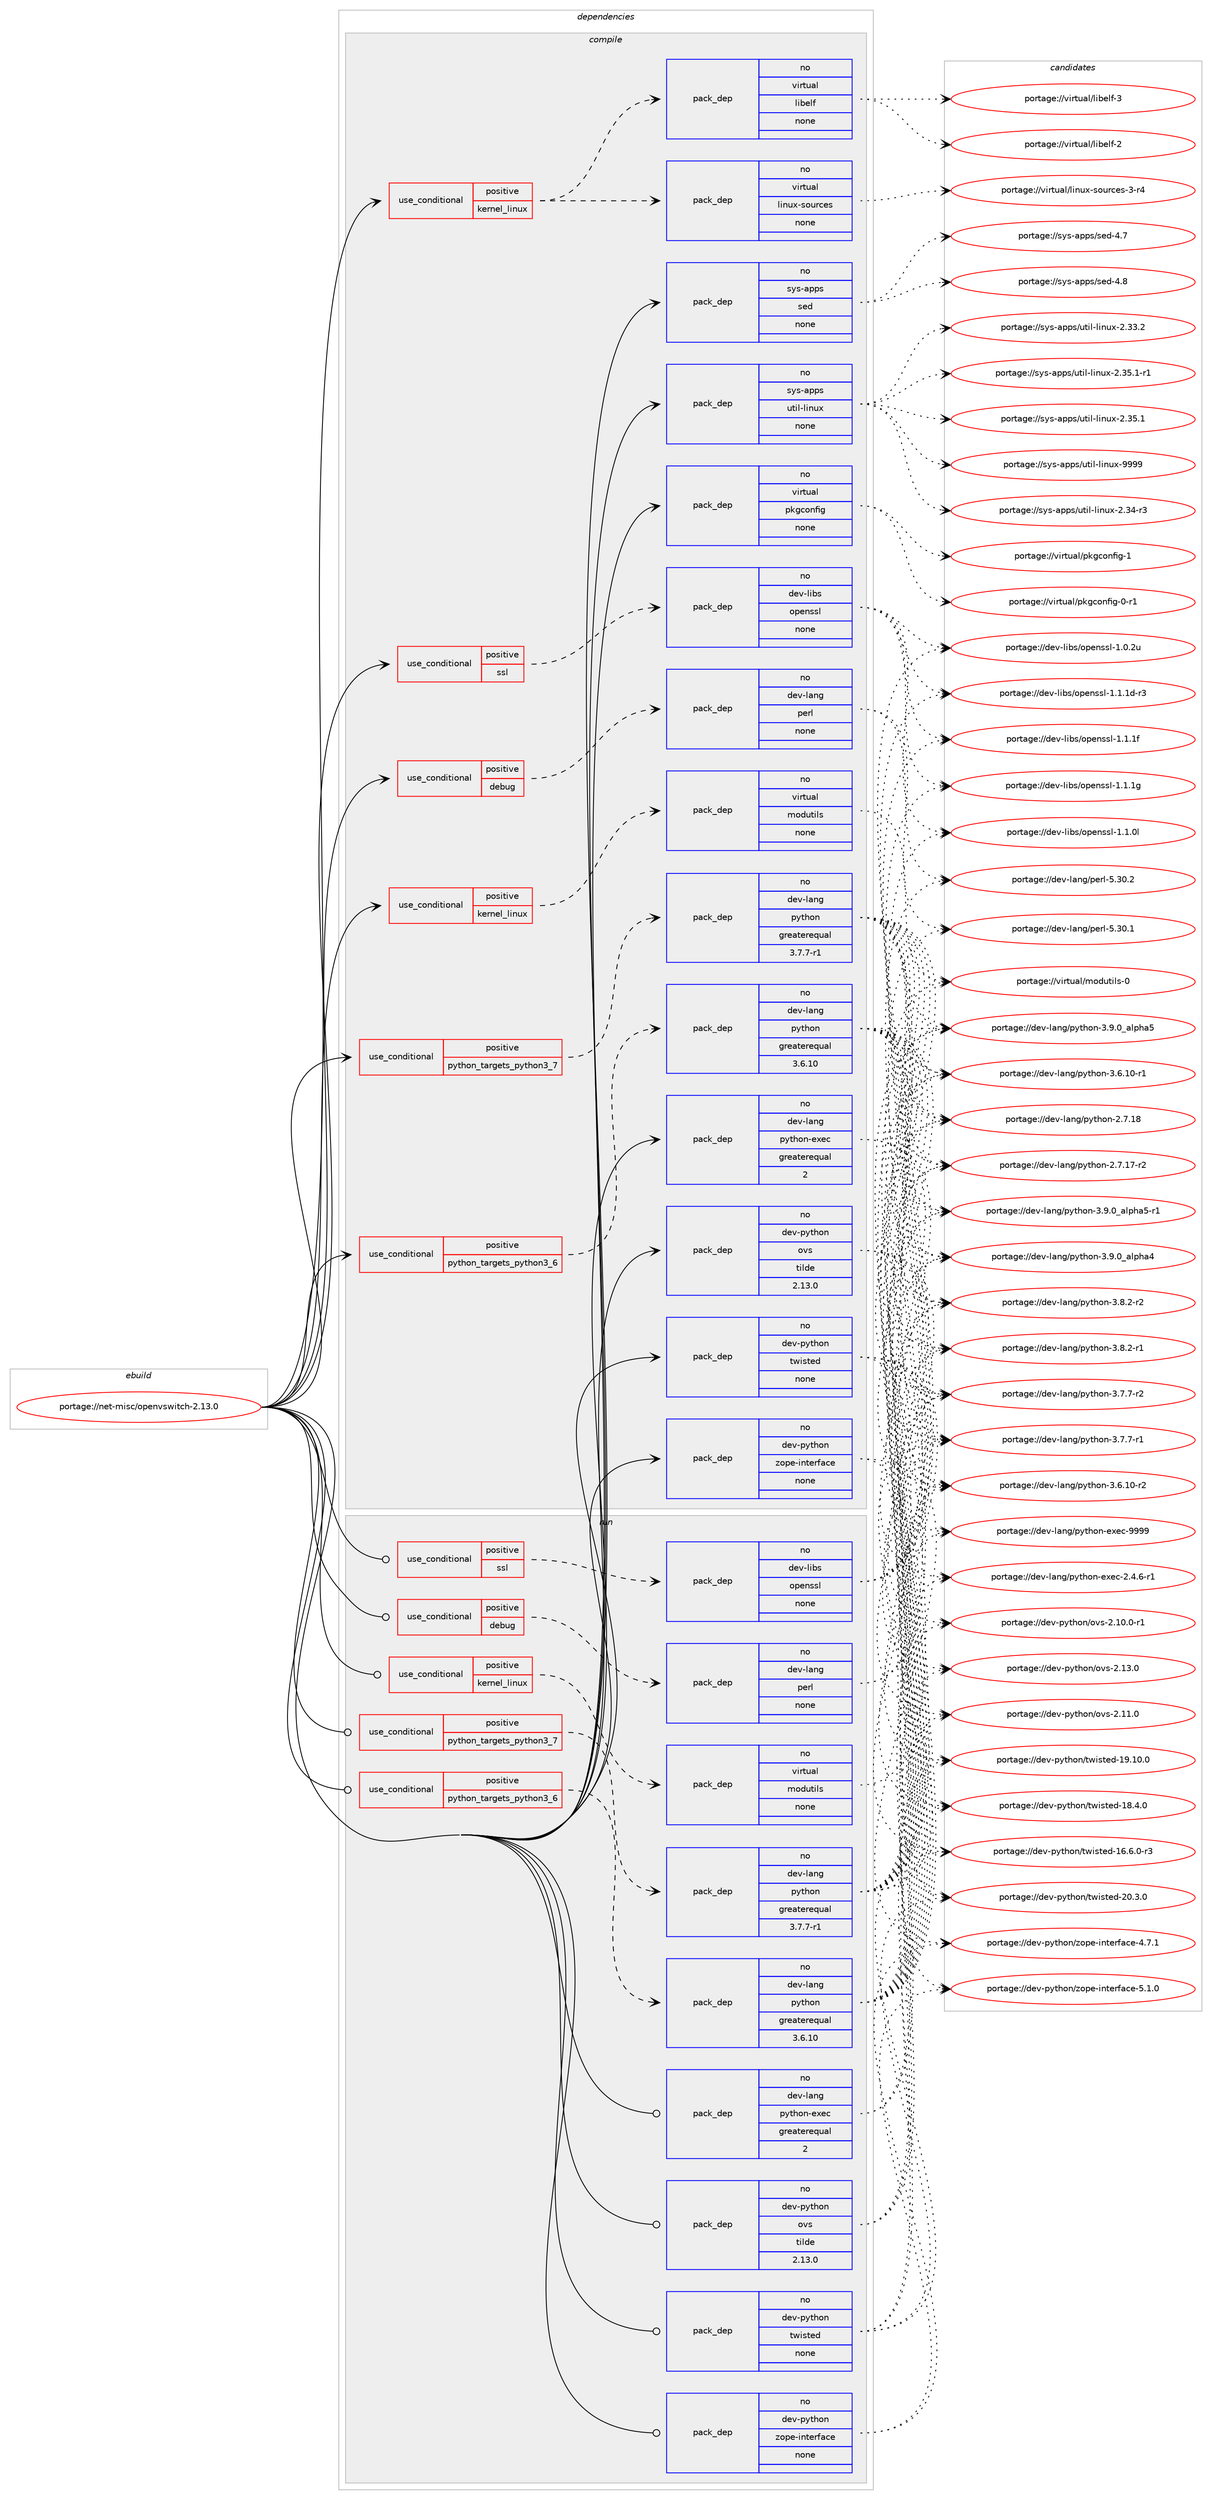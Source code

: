 digraph prolog {

# *************
# Graph options
# *************

newrank=true;
concentrate=true;
compound=true;
graph [rankdir=LR,fontname=Helvetica,fontsize=10,ranksep=1.5];#, ranksep=2.5, nodesep=0.2];
edge  [arrowhead=vee];
node  [fontname=Helvetica,fontsize=10];

# **********
# The ebuild
# **********

subgraph cluster_leftcol {
color=gray;
rank=same;
label=<<i>ebuild</i>>;
id [label="portage://net-misc/openvswitch-2.13.0", color=red, width=4, href="../net-misc/openvswitch-2.13.0.svg"];
}

# ****************
# The dependencies
# ****************

subgraph cluster_midcol {
color=gray;
label=<<i>dependencies</i>>;
subgraph cluster_compile {
fillcolor="#eeeeee";
style=filled;
label=<<i>compile</i>>;
subgraph cond994 {
dependency7468 [label=<<TABLE BORDER="0" CELLBORDER="1" CELLSPACING="0" CELLPADDING="4"><TR><TD ROWSPAN="3" CELLPADDING="10">use_conditional</TD></TR><TR><TD>positive</TD></TR><TR><TD>debug</TD></TR></TABLE>>, shape=none, color=red];
subgraph pack6383 {
dependency7469 [label=<<TABLE BORDER="0" CELLBORDER="1" CELLSPACING="0" CELLPADDING="4" WIDTH="220"><TR><TD ROWSPAN="6" CELLPADDING="30">pack_dep</TD></TR><TR><TD WIDTH="110">no</TD></TR><TR><TD>dev-lang</TD></TR><TR><TD>perl</TD></TR><TR><TD>none</TD></TR><TR><TD></TD></TR></TABLE>>, shape=none, color=blue];
}
dependency7468:e -> dependency7469:w [weight=20,style="dashed",arrowhead="vee"];
}
id:e -> dependency7468:w [weight=20,style="solid",arrowhead="vee"];
subgraph cond995 {
dependency7470 [label=<<TABLE BORDER="0" CELLBORDER="1" CELLSPACING="0" CELLPADDING="4"><TR><TD ROWSPAN="3" CELLPADDING="10">use_conditional</TD></TR><TR><TD>positive</TD></TR><TR><TD>kernel_linux</TD></TR></TABLE>>, shape=none, color=red];
subgraph pack6384 {
dependency7471 [label=<<TABLE BORDER="0" CELLBORDER="1" CELLSPACING="0" CELLPADDING="4" WIDTH="220"><TR><TD ROWSPAN="6" CELLPADDING="30">pack_dep</TD></TR><TR><TD WIDTH="110">no</TD></TR><TR><TD>virtual</TD></TR><TR><TD>linux-sources</TD></TR><TR><TD>none</TD></TR><TR><TD></TD></TR></TABLE>>, shape=none, color=blue];
}
dependency7470:e -> dependency7471:w [weight=20,style="dashed",arrowhead="vee"];
subgraph pack6385 {
dependency7472 [label=<<TABLE BORDER="0" CELLBORDER="1" CELLSPACING="0" CELLPADDING="4" WIDTH="220"><TR><TD ROWSPAN="6" CELLPADDING="30">pack_dep</TD></TR><TR><TD WIDTH="110">no</TD></TR><TR><TD>virtual</TD></TR><TR><TD>libelf</TD></TR><TR><TD>none</TD></TR><TR><TD></TD></TR></TABLE>>, shape=none, color=blue];
}
dependency7470:e -> dependency7472:w [weight=20,style="dashed",arrowhead="vee"];
}
id:e -> dependency7470:w [weight=20,style="solid",arrowhead="vee"];
subgraph cond996 {
dependency7473 [label=<<TABLE BORDER="0" CELLBORDER="1" CELLSPACING="0" CELLPADDING="4"><TR><TD ROWSPAN="3" CELLPADDING="10">use_conditional</TD></TR><TR><TD>positive</TD></TR><TR><TD>kernel_linux</TD></TR></TABLE>>, shape=none, color=red];
subgraph pack6386 {
dependency7474 [label=<<TABLE BORDER="0" CELLBORDER="1" CELLSPACING="0" CELLPADDING="4" WIDTH="220"><TR><TD ROWSPAN="6" CELLPADDING="30">pack_dep</TD></TR><TR><TD WIDTH="110">no</TD></TR><TR><TD>virtual</TD></TR><TR><TD>modutils</TD></TR><TR><TD>none</TD></TR><TR><TD></TD></TR></TABLE>>, shape=none, color=blue];
}
dependency7473:e -> dependency7474:w [weight=20,style="dashed",arrowhead="vee"];
}
id:e -> dependency7473:w [weight=20,style="solid",arrowhead="vee"];
subgraph cond997 {
dependency7475 [label=<<TABLE BORDER="0" CELLBORDER="1" CELLSPACING="0" CELLPADDING="4"><TR><TD ROWSPAN="3" CELLPADDING="10">use_conditional</TD></TR><TR><TD>positive</TD></TR><TR><TD>python_targets_python3_6</TD></TR></TABLE>>, shape=none, color=red];
subgraph pack6387 {
dependency7476 [label=<<TABLE BORDER="0" CELLBORDER="1" CELLSPACING="0" CELLPADDING="4" WIDTH="220"><TR><TD ROWSPAN="6" CELLPADDING="30">pack_dep</TD></TR><TR><TD WIDTH="110">no</TD></TR><TR><TD>dev-lang</TD></TR><TR><TD>python</TD></TR><TR><TD>greaterequal</TD></TR><TR><TD>3.6.10</TD></TR></TABLE>>, shape=none, color=blue];
}
dependency7475:e -> dependency7476:w [weight=20,style="dashed",arrowhead="vee"];
}
id:e -> dependency7475:w [weight=20,style="solid",arrowhead="vee"];
subgraph cond998 {
dependency7477 [label=<<TABLE BORDER="0" CELLBORDER="1" CELLSPACING="0" CELLPADDING="4"><TR><TD ROWSPAN="3" CELLPADDING="10">use_conditional</TD></TR><TR><TD>positive</TD></TR><TR><TD>python_targets_python3_7</TD></TR></TABLE>>, shape=none, color=red];
subgraph pack6388 {
dependency7478 [label=<<TABLE BORDER="0" CELLBORDER="1" CELLSPACING="0" CELLPADDING="4" WIDTH="220"><TR><TD ROWSPAN="6" CELLPADDING="30">pack_dep</TD></TR><TR><TD WIDTH="110">no</TD></TR><TR><TD>dev-lang</TD></TR><TR><TD>python</TD></TR><TR><TD>greaterequal</TD></TR><TR><TD>3.7.7-r1</TD></TR></TABLE>>, shape=none, color=blue];
}
dependency7477:e -> dependency7478:w [weight=20,style="dashed",arrowhead="vee"];
}
id:e -> dependency7477:w [weight=20,style="solid",arrowhead="vee"];
subgraph cond999 {
dependency7479 [label=<<TABLE BORDER="0" CELLBORDER="1" CELLSPACING="0" CELLPADDING="4"><TR><TD ROWSPAN="3" CELLPADDING="10">use_conditional</TD></TR><TR><TD>positive</TD></TR><TR><TD>ssl</TD></TR></TABLE>>, shape=none, color=red];
subgraph pack6389 {
dependency7480 [label=<<TABLE BORDER="0" CELLBORDER="1" CELLSPACING="0" CELLPADDING="4" WIDTH="220"><TR><TD ROWSPAN="6" CELLPADDING="30">pack_dep</TD></TR><TR><TD WIDTH="110">no</TD></TR><TR><TD>dev-libs</TD></TR><TR><TD>openssl</TD></TR><TR><TD>none</TD></TR><TR><TD></TD></TR></TABLE>>, shape=none, color=blue];
}
dependency7479:e -> dependency7480:w [weight=20,style="dashed",arrowhead="vee"];
}
id:e -> dependency7479:w [weight=20,style="solid",arrowhead="vee"];
subgraph pack6390 {
dependency7481 [label=<<TABLE BORDER="0" CELLBORDER="1" CELLSPACING="0" CELLPADDING="4" WIDTH="220"><TR><TD ROWSPAN="6" CELLPADDING="30">pack_dep</TD></TR><TR><TD WIDTH="110">no</TD></TR><TR><TD>dev-lang</TD></TR><TR><TD>python-exec</TD></TR><TR><TD>greaterequal</TD></TR><TR><TD>2</TD></TR></TABLE>>, shape=none, color=blue];
}
id:e -> dependency7481:w [weight=20,style="solid",arrowhead="vee"];
subgraph pack6391 {
dependency7482 [label=<<TABLE BORDER="0" CELLBORDER="1" CELLSPACING="0" CELLPADDING="4" WIDTH="220"><TR><TD ROWSPAN="6" CELLPADDING="30">pack_dep</TD></TR><TR><TD WIDTH="110">no</TD></TR><TR><TD>dev-python</TD></TR><TR><TD>ovs</TD></TR><TR><TD>tilde</TD></TR><TR><TD>2.13.0</TD></TR></TABLE>>, shape=none, color=blue];
}
id:e -> dependency7482:w [weight=20,style="solid",arrowhead="vee"];
subgraph pack6392 {
dependency7483 [label=<<TABLE BORDER="0" CELLBORDER="1" CELLSPACING="0" CELLPADDING="4" WIDTH="220"><TR><TD ROWSPAN="6" CELLPADDING="30">pack_dep</TD></TR><TR><TD WIDTH="110">no</TD></TR><TR><TD>dev-python</TD></TR><TR><TD>twisted</TD></TR><TR><TD>none</TD></TR><TR><TD></TD></TR></TABLE>>, shape=none, color=blue];
}
id:e -> dependency7483:w [weight=20,style="solid",arrowhead="vee"];
subgraph pack6393 {
dependency7484 [label=<<TABLE BORDER="0" CELLBORDER="1" CELLSPACING="0" CELLPADDING="4" WIDTH="220"><TR><TD ROWSPAN="6" CELLPADDING="30">pack_dep</TD></TR><TR><TD WIDTH="110">no</TD></TR><TR><TD>dev-python</TD></TR><TR><TD>zope-interface</TD></TR><TR><TD>none</TD></TR><TR><TD></TD></TR></TABLE>>, shape=none, color=blue];
}
id:e -> dependency7484:w [weight=20,style="solid",arrowhead="vee"];
subgraph pack6394 {
dependency7485 [label=<<TABLE BORDER="0" CELLBORDER="1" CELLSPACING="0" CELLPADDING="4" WIDTH="220"><TR><TD ROWSPAN="6" CELLPADDING="30">pack_dep</TD></TR><TR><TD WIDTH="110">no</TD></TR><TR><TD>sys-apps</TD></TR><TR><TD>sed</TD></TR><TR><TD>none</TD></TR><TR><TD></TD></TR></TABLE>>, shape=none, color=blue];
}
id:e -> dependency7485:w [weight=20,style="solid",arrowhead="vee"];
subgraph pack6395 {
dependency7486 [label=<<TABLE BORDER="0" CELLBORDER="1" CELLSPACING="0" CELLPADDING="4" WIDTH="220"><TR><TD ROWSPAN="6" CELLPADDING="30">pack_dep</TD></TR><TR><TD WIDTH="110">no</TD></TR><TR><TD>sys-apps</TD></TR><TR><TD>util-linux</TD></TR><TR><TD>none</TD></TR><TR><TD></TD></TR></TABLE>>, shape=none, color=blue];
}
id:e -> dependency7486:w [weight=20,style="solid",arrowhead="vee"];
subgraph pack6396 {
dependency7487 [label=<<TABLE BORDER="0" CELLBORDER="1" CELLSPACING="0" CELLPADDING="4" WIDTH="220"><TR><TD ROWSPAN="6" CELLPADDING="30">pack_dep</TD></TR><TR><TD WIDTH="110">no</TD></TR><TR><TD>virtual</TD></TR><TR><TD>pkgconfig</TD></TR><TR><TD>none</TD></TR><TR><TD></TD></TR></TABLE>>, shape=none, color=blue];
}
id:e -> dependency7487:w [weight=20,style="solid",arrowhead="vee"];
}
subgraph cluster_compileandrun {
fillcolor="#eeeeee";
style=filled;
label=<<i>compile and run</i>>;
}
subgraph cluster_run {
fillcolor="#eeeeee";
style=filled;
label=<<i>run</i>>;
subgraph cond1000 {
dependency7488 [label=<<TABLE BORDER="0" CELLBORDER="1" CELLSPACING="0" CELLPADDING="4"><TR><TD ROWSPAN="3" CELLPADDING="10">use_conditional</TD></TR><TR><TD>positive</TD></TR><TR><TD>debug</TD></TR></TABLE>>, shape=none, color=red];
subgraph pack6397 {
dependency7489 [label=<<TABLE BORDER="0" CELLBORDER="1" CELLSPACING="0" CELLPADDING="4" WIDTH="220"><TR><TD ROWSPAN="6" CELLPADDING="30">pack_dep</TD></TR><TR><TD WIDTH="110">no</TD></TR><TR><TD>dev-lang</TD></TR><TR><TD>perl</TD></TR><TR><TD>none</TD></TR><TR><TD></TD></TR></TABLE>>, shape=none, color=blue];
}
dependency7488:e -> dependency7489:w [weight=20,style="dashed",arrowhead="vee"];
}
id:e -> dependency7488:w [weight=20,style="solid",arrowhead="odot"];
subgraph cond1001 {
dependency7490 [label=<<TABLE BORDER="0" CELLBORDER="1" CELLSPACING="0" CELLPADDING="4"><TR><TD ROWSPAN="3" CELLPADDING="10">use_conditional</TD></TR><TR><TD>positive</TD></TR><TR><TD>kernel_linux</TD></TR></TABLE>>, shape=none, color=red];
subgraph pack6398 {
dependency7491 [label=<<TABLE BORDER="0" CELLBORDER="1" CELLSPACING="0" CELLPADDING="4" WIDTH="220"><TR><TD ROWSPAN="6" CELLPADDING="30">pack_dep</TD></TR><TR><TD WIDTH="110">no</TD></TR><TR><TD>virtual</TD></TR><TR><TD>modutils</TD></TR><TR><TD>none</TD></TR><TR><TD></TD></TR></TABLE>>, shape=none, color=blue];
}
dependency7490:e -> dependency7491:w [weight=20,style="dashed",arrowhead="vee"];
}
id:e -> dependency7490:w [weight=20,style="solid",arrowhead="odot"];
subgraph cond1002 {
dependency7492 [label=<<TABLE BORDER="0" CELLBORDER="1" CELLSPACING="0" CELLPADDING="4"><TR><TD ROWSPAN="3" CELLPADDING="10">use_conditional</TD></TR><TR><TD>positive</TD></TR><TR><TD>python_targets_python3_6</TD></TR></TABLE>>, shape=none, color=red];
subgraph pack6399 {
dependency7493 [label=<<TABLE BORDER="0" CELLBORDER="1" CELLSPACING="0" CELLPADDING="4" WIDTH="220"><TR><TD ROWSPAN="6" CELLPADDING="30">pack_dep</TD></TR><TR><TD WIDTH="110">no</TD></TR><TR><TD>dev-lang</TD></TR><TR><TD>python</TD></TR><TR><TD>greaterequal</TD></TR><TR><TD>3.6.10</TD></TR></TABLE>>, shape=none, color=blue];
}
dependency7492:e -> dependency7493:w [weight=20,style="dashed",arrowhead="vee"];
}
id:e -> dependency7492:w [weight=20,style="solid",arrowhead="odot"];
subgraph cond1003 {
dependency7494 [label=<<TABLE BORDER="0" CELLBORDER="1" CELLSPACING="0" CELLPADDING="4"><TR><TD ROWSPAN="3" CELLPADDING="10">use_conditional</TD></TR><TR><TD>positive</TD></TR><TR><TD>python_targets_python3_7</TD></TR></TABLE>>, shape=none, color=red];
subgraph pack6400 {
dependency7495 [label=<<TABLE BORDER="0" CELLBORDER="1" CELLSPACING="0" CELLPADDING="4" WIDTH="220"><TR><TD ROWSPAN="6" CELLPADDING="30">pack_dep</TD></TR><TR><TD WIDTH="110">no</TD></TR><TR><TD>dev-lang</TD></TR><TR><TD>python</TD></TR><TR><TD>greaterequal</TD></TR><TR><TD>3.7.7-r1</TD></TR></TABLE>>, shape=none, color=blue];
}
dependency7494:e -> dependency7495:w [weight=20,style="dashed",arrowhead="vee"];
}
id:e -> dependency7494:w [weight=20,style="solid",arrowhead="odot"];
subgraph cond1004 {
dependency7496 [label=<<TABLE BORDER="0" CELLBORDER="1" CELLSPACING="0" CELLPADDING="4"><TR><TD ROWSPAN="3" CELLPADDING="10">use_conditional</TD></TR><TR><TD>positive</TD></TR><TR><TD>ssl</TD></TR></TABLE>>, shape=none, color=red];
subgraph pack6401 {
dependency7497 [label=<<TABLE BORDER="0" CELLBORDER="1" CELLSPACING="0" CELLPADDING="4" WIDTH="220"><TR><TD ROWSPAN="6" CELLPADDING="30">pack_dep</TD></TR><TR><TD WIDTH="110">no</TD></TR><TR><TD>dev-libs</TD></TR><TR><TD>openssl</TD></TR><TR><TD>none</TD></TR><TR><TD></TD></TR></TABLE>>, shape=none, color=blue];
}
dependency7496:e -> dependency7497:w [weight=20,style="dashed",arrowhead="vee"];
}
id:e -> dependency7496:w [weight=20,style="solid",arrowhead="odot"];
subgraph pack6402 {
dependency7498 [label=<<TABLE BORDER="0" CELLBORDER="1" CELLSPACING="0" CELLPADDING="4" WIDTH="220"><TR><TD ROWSPAN="6" CELLPADDING="30">pack_dep</TD></TR><TR><TD WIDTH="110">no</TD></TR><TR><TD>dev-lang</TD></TR><TR><TD>python-exec</TD></TR><TR><TD>greaterequal</TD></TR><TR><TD>2</TD></TR></TABLE>>, shape=none, color=blue];
}
id:e -> dependency7498:w [weight=20,style="solid",arrowhead="odot"];
subgraph pack6403 {
dependency7499 [label=<<TABLE BORDER="0" CELLBORDER="1" CELLSPACING="0" CELLPADDING="4" WIDTH="220"><TR><TD ROWSPAN="6" CELLPADDING="30">pack_dep</TD></TR><TR><TD WIDTH="110">no</TD></TR><TR><TD>dev-python</TD></TR><TR><TD>ovs</TD></TR><TR><TD>tilde</TD></TR><TR><TD>2.13.0</TD></TR></TABLE>>, shape=none, color=blue];
}
id:e -> dependency7499:w [weight=20,style="solid",arrowhead="odot"];
subgraph pack6404 {
dependency7500 [label=<<TABLE BORDER="0" CELLBORDER="1" CELLSPACING="0" CELLPADDING="4" WIDTH="220"><TR><TD ROWSPAN="6" CELLPADDING="30">pack_dep</TD></TR><TR><TD WIDTH="110">no</TD></TR><TR><TD>dev-python</TD></TR><TR><TD>twisted</TD></TR><TR><TD>none</TD></TR><TR><TD></TD></TR></TABLE>>, shape=none, color=blue];
}
id:e -> dependency7500:w [weight=20,style="solid",arrowhead="odot"];
subgraph pack6405 {
dependency7501 [label=<<TABLE BORDER="0" CELLBORDER="1" CELLSPACING="0" CELLPADDING="4" WIDTH="220"><TR><TD ROWSPAN="6" CELLPADDING="30">pack_dep</TD></TR><TR><TD WIDTH="110">no</TD></TR><TR><TD>dev-python</TD></TR><TR><TD>zope-interface</TD></TR><TR><TD>none</TD></TR><TR><TD></TD></TR></TABLE>>, shape=none, color=blue];
}
id:e -> dependency7501:w [weight=20,style="solid",arrowhead="odot"];
}
}

# **************
# The candidates
# **************

subgraph cluster_choices {
rank=same;
color=gray;
label=<<i>candidates</i>>;

subgraph choice6383 {
color=black;
nodesep=1;
choice10010111845108971101034711210111410845534651484650 [label="portage://dev-lang/perl-5.30.2", color=red, width=4,href="../dev-lang/perl-5.30.2.svg"];
choice10010111845108971101034711210111410845534651484649 [label="portage://dev-lang/perl-5.30.1", color=red, width=4,href="../dev-lang/perl-5.30.1.svg"];
dependency7469:e -> choice10010111845108971101034711210111410845534651484650:w [style=dotted,weight="100"];
dependency7469:e -> choice10010111845108971101034711210111410845534651484649:w [style=dotted,weight="100"];
}
subgraph choice6384 {
color=black;
nodesep=1;
choice1181051141161179710847108105110117120451151111171149910111545514511452 [label="portage://virtual/linux-sources-3-r4", color=red, width=4,href="../virtual/linux-sources-3-r4.svg"];
dependency7471:e -> choice1181051141161179710847108105110117120451151111171149910111545514511452:w [style=dotted,weight="100"];
}
subgraph choice6385 {
color=black;
nodesep=1;
choice1181051141161179710847108105981011081024551 [label="portage://virtual/libelf-3", color=red, width=4,href="../virtual/libelf-3.svg"];
choice1181051141161179710847108105981011081024550 [label="portage://virtual/libelf-2", color=red, width=4,href="../virtual/libelf-2.svg"];
dependency7472:e -> choice1181051141161179710847108105981011081024551:w [style=dotted,weight="100"];
dependency7472:e -> choice1181051141161179710847108105981011081024550:w [style=dotted,weight="100"];
}
subgraph choice6386 {
color=black;
nodesep=1;
choice11810511411611797108471091111001171161051081154548 [label="portage://virtual/modutils-0", color=red, width=4,href="../virtual/modutils-0.svg"];
dependency7474:e -> choice11810511411611797108471091111001171161051081154548:w [style=dotted,weight="100"];
}
subgraph choice6387 {
color=black;
nodesep=1;
choice100101118451089711010347112121116104111110455146574648959710811210497534511449 [label="portage://dev-lang/python-3.9.0_alpha5-r1", color=red, width=4,href="../dev-lang/python-3.9.0_alpha5-r1.svg"];
choice10010111845108971101034711212111610411111045514657464895971081121049753 [label="portage://dev-lang/python-3.9.0_alpha5", color=red, width=4,href="../dev-lang/python-3.9.0_alpha5.svg"];
choice10010111845108971101034711212111610411111045514657464895971081121049752 [label="portage://dev-lang/python-3.9.0_alpha4", color=red, width=4,href="../dev-lang/python-3.9.0_alpha4.svg"];
choice1001011184510897110103471121211161041111104551465646504511450 [label="portage://dev-lang/python-3.8.2-r2", color=red, width=4,href="../dev-lang/python-3.8.2-r2.svg"];
choice1001011184510897110103471121211161041111104551465646504511449 [label="portage://dev-lang/python-3.8.2-r1", color=red, width=4,href="../dev-lang/python-3.8.2-r1.svg"];
choice1001011184510897110103471121211161041111104551465546554511450 [label="portage://dev-lang/python-3.7.7-r2", color=red, width=4,href="../dev-lang/python-3.7.7-r2.svg"];
choice1001011184510897110103471121211161041111104551465546554511449 [label="portage://dev-lang/python-3.7.7-r1", color=red, width=4,href="../dev-lang/python-3.7.7-r1.svg"];
choice100101118451089711010347112121116104111110455146544649484511450 [label="portage://dev-lang/python-3.6.10-r2", color=red, width=4,href="../dev-lang/python-3.6.10-r2.svg"];
choice100101118451089711010347112121116104111110455146544649484511449 [label="portage://dev-lang/python-3.6.10-r1", color=red, width=4,href="../dev-lang/python-3.6.10-r1.svg"];
choice10010111845108971101034711212111610411111045504655464956 [label="portage://dev-lang/python-2.7.18", color=red, width=4,href="../dev-lang/python-2.7.18.svg"];
choice100101118451089711010347112121116104111110455046554649554511450 [label="portage://dev-lang/python-2.7.17-r2", color=red, width=4,href="../dev-lang/python-2.7.17-r2.svg"];
dependency7476:e -> choice100101118451089711010347112121116104111110455146574648959710811210497534511449:w [style=dotted,weight="100"];
dependency7476:e -> choice10010111845108971101034711212111610411111045514657464895971081121049753:w [style=dotted,weight="100"];
dependency7476:e -> choice10010111845108971101034711212111610411111045514657464895971081121049752:w [style=dotted,weight="100"];
dependency7476:e -> choice1001011184510897110103471121211161041111104551465646504511450:w [style=dotted,weight="100"];
dependency7476:e -> choice1001011184510897110103471121211161041111104551465646504511449:w [style=dotted,weight="100"];
dependency7476:e -> choice1001011184510897110103471121211161041111104551465546554511450:w [style=dotted,weight="100"];
dependency7476:e -> choice1001011184510897110103471121211161041111104551465546554511449:w [style=dotted,weight="100"];
dependency7476:e -> choice100101118451089711010347112121116104111110455146544649484511450:w [style=dotted,weight="100"];
dependency7476:e -> choice100101118451089711010347112121116104111110455146544649484511449:w [style=dotted,weight="100"];
dependency7476:e -> choice10010111845108971101034711212111610411111045504655464956:w [style=dotted,weight="100"];
dependency7476:e -> choice100101118451089711010347112121116104111110455046554649554511450:w [style=dotted,weight="100"];
}
subgraph choice6388 {
color=black;
nodesep=1;
choice100101118451089711010347112121116104111110455146574648959710811210497534511449 [label="portage://dev-lang/python-3.9.0_alpha5-r1", color=red, width=4,href="../dev-lang/python-3.9.0_alpha5-r1.svg"];
choice10010111845108971101034711212111610411111045514657464895971081121049753 [label="portage://dev-lang/python-3.9.0_alpha5", color=red, width=4,href="../dev-lang/python-3.9.0_alpha5.svg"];
choice10010111845108971101034711212111610411111045514657464895971081121049752 [label="portage://dev-lang/python-3.9.0_alpha4", color=red, width=4,href="../dev-lang/python-3.9.0_alpha4.svg"];
choice1001011184510897110103471121211161041111104551465646504511450 [label="portage://dev-lang/python-3.8.2-r2", color=red, width=4,href="../dev-lang/python-3.8.2-r2.svg"];
choice1001011184510897110103471121211161041111104551465646504511449 [label="portage://dev-lang/python-3.8.2-r1", color=red, width=4,href="../dev-lang/python-3.8.2-r1.svg"];
choice1001011184510897110103471121211161041111104551465546554511450 [label="portage://dev-lang/python-3.7.7-r2", color=red, width=4,href="../dev-lang/python-3.7.7-r2.svg"];
choice1001011184510897110103471121211161041111104551465546554511449 [label="portage://dev-lang/python-3.7.7-r1", color=red, width=4,href="../dev-lang/python-3.7.7-r1.svg"];
choice100101118451089711010347112121116104111110455146544649484511450 [label="portage://dev-lang/python-3.6.10-r2", color=red, width=4,href="../dev-lang/python-3.6.10-r2.svg"];
choice100101118451089711010347112121116104111110455146544649484511449 [label="portage://dev-lang/python-3.6.10-r1", color=red, width=4,href="../dev-lang/python-3.6.10-r1.svg"];
choice10010111845108971101034711212111610411111045504655464956 [label="portage://dev-lang/python-2.7.18", color=red, width=4,href="../dev-lang/python-2.7.18.svg"];
choice100101118451089711010347112121116104111110455046554649554511450 [label="portage://dev-lang/python-2.7.17-r2", color=red, width=4,href="../dev-lang/python-2.7.17-r2.svg"];
dependency7478:e -> choice100101118451089711010347112121116104111110455146574648959710811210497534511449:w [style=dotted,weight="100"];
dependency7478:e -> choice10010111845108971101034711212111610411111045514657464895971081121049753:w [style=dotted,weight="100"];
dependency7478:e -> choice10010111845108971101034711212111610411111045514657464895971081121049752:w [style=dotted,weight="100"];
dependency7478:e -> choice1001011184510897110103471121211161041111104551465646504511450:w [style=dotted,weight="100"];
dependency7478:e -> choice1001011184510897110103471121211161041111104551465646504511449:w [style=dotted,weight="100"];
dependency7478:e -> choice1001011184510897110103471121211161041111104551465546554511450:w [style=dotted,weight="100"];
dependency7478:e -> choice1001011184510897110103471121211161041111104551465546554511449:w [style=dotted,weight="100"];
dependency7478:e -> choice100101118451089711010347112121116104111110455146544649484511450:w [style=dotted,weight="100"];
dependency7478:e -> choice100101118451089711010347112121116104111110455146544649484511449:w [style=dotted,weight="100"];
dependency7478:e -> choice10010111845108971101034711212111610411111045504655464956:w [style=dotted,weight="100"];
dependency7478:e -> choice100101118451089711010347112121116104111110455046554649554511450:w [style=dotted,weight="100"];
}
subgraph choice6389 {
color=black;
nodesep=1;
choice100101118451081059811547111112101110115115108454946494649103 [label="portage://dev-libs/openssl-1.1.1g", color=red, width=4,href="../dev-libs/openssl-1.1.1g.svg"];
choice100101118451081059811547111112101110115115108454946494649102 [label="portage://dev-libs/openssl-1.1.1f", color=red, width=4,href="../dev-libs/openssl-1.1.1f.svg"];
choice1001011184510810598115471111121011101151151084549464946491004511451 [label="portage://dev-libs/openssl-1.1.1d-r3", color=red, width=4,href="../dev-libs/openssl-1.1.1d-r3.svg"];
choice100101118451081059811547111112101110115115108454946494648108 [label="portage://dev-libs/openssl-1.1.0l", color=red, width=4,href="../dev-libs/openssl-1.1.0l.svg"];
choice100101118451081059811547111112101110115115108454946484650117 [label="portage://dev-libs/openssl-1.0.2u", color=red, width=4,href="../dev-libs/openssl-1.0.2u.svg"];
dependency7480:e -> choice100101118451081059811547111112101110115115108454946494649103:w [style=dotted,weight="100"];
dependency7480:e -> choice100101118451081059811547111112101110115115108454946494649102:w [style=dotted,weight="100"];
dependency7480:e -> choice1001011184510810598115471111121011101151151084549464946491004511451:w [style=dotted,weight="100"];
dependency7480:e -> choice100101118451081059811547111112101110115115108454946494648108:w [style=dotted,weight="100"];
dependency7480:e -> choice100101118451081059811547111112101110115115108454946484650117:w [style=dotted,weight="100"];
}
subgraph choice6390 {
color=black;
nodesep=1;
choice10010111845108971101034711212111610411111045101120101994557575757 [label="portage://dev-lang/python-exec-9999", color=red, width=4,href="../dev-lang/python-exec-9999.svg"];
choice10010111845108971101034711212111610411111045101120101994550465246544511449 [label="portage://dev-lang/python-exec-2.4.6-r1", color=red, width=4,href="../dev-lang/python-exec-2.4.6-r1.svg"];
dependency7481:e -> choice10010111845108971101034711212111610411111045101120101994557575757:w [style=dotted,weight="100"];
dependency7481:e -> choice10010111845108971101034711212111610411111045101120101994550465246544511449:w [style=dotted,weight="100"];
}
subgraph choice6391 {
color=black;
nodesep=1;
choice100101118451121211161041111104711111811545504649514648 [label="portage://dev-python/ovs-2.13.0", color=red, width=4,href="../dev-python/ovs-2.13.0.svg"];
choice100101118451121211161041111104711111811545504649494648 [label="portage://dev-python/ovs-2.11.0", color=red, width=4,href="../dev-python/ovs-2.11.0.svg"];
choice1001011184511212111610411111047111118115455046494846484511449 [label="portage://dev-python/ovs-2.10.0-r1", color=red, width=4,href="../dev-python/ovs-2.10.0-r1.svg"];
dependency7482:e -> choice100101118451121211161041111104711111811545504649514648:w [style=dotted,weight="100"];
dependency7482:e -> choice100101118451121211161041111104711111811545504649494648:w [style=dotted,weight="100"];
dependency7482:e -> choice1001011184511212111610411111047111118115455046494846484511449:w [style=dotted,weight="100"];
}
subgraph choice6392 {
color=black;
nodesep=1;
choice100101118451121211161041111104711611910511511610110045504846514648 [label="portage://dev-python/twisted-20.3.0", color=red, width=4,href="../dev-python/twisted-20.3.0.svg"];
choice10010111845112121116104111110471161191051151161011004549574649484648 [label="portage://dev-python/twisted-19.10.0", color=red, width=4,href="../dev-python/twisted-19.10.0.svg"];
choice100101118451121211161041111104711611910511511610110045495646524648 [label="portage://dev-python/twisted-18.4.0", color=red, width=4,href="../dev-python/twisted-18.4.0.svg"];
choice1001011184511212111610411111047116119105115116101100454954465446484511451 [label="portage://dev-python/twisted-16.6.0-r3", color=red, width=4,href="../dev-python/twisted-16.6.0-r3.svg"];
dependency7483:e -> choice100101118451121211161041111104711611910511511610110045504846514648:w [style=dotted,weight="100"];
dependency7483:e -> choice10010111845112121116104111110471161191051151161011004549574649484648:w [style=dotted,weight="100"];
dependency7483:e -> choice100101118451121211161041111104711611910511511610110045495646524648:w [style=dotted,weight="100"];
dependency7483:e -> choice1001011184511212111610411111047116119105115116101100454954465446484511451:w [style=dotted,weight="100"];
}
subgraph choice6393 {
color=black;
nodesep=1;
choice1001011184511212111610411111047122111112101451051101161011141029799101455346494648 [label="portage://dev-python/zope-interface-5.1.0", color=red, width=4,href="../dev-python/zope-interface-5.1.0.svg"];
choice1001011184511212111610411111047122111112101451051101161011141029799101455246554649 [label="portage://dev-python/zope-interface-4.7.1", color=red, width=4,href="../dev-python/zope-interface-4.7.1.svg"];
dependency7484:e -> choice1001011184511212111610411111047122111112101451051101161011141029799101455346494648:w [style=dotted,weight="100"];
dependency7484:e -> choice1001011184511212111610411111047122111112101451051101161011141029799101455246554649:w [style=dotted,weight="100"];
}
subgraph choice6394 {
color=black;
nodesep=1;
choice11512111545971121121154711510110045524656 [label="portage://sys-apps/sed-4.8", color=red, width=4,href="../sys-apps/sed-4.8.svg"];
choice11512111545971121121154711510110045524655 [label="portage://sys-apps/sed-4.7", color=red, width=4,href="../sys-apps/sed-4.7.svg"];
dependency7485:e -> choice11512111545971121121154711510110045524656:w [style=dotted,weight="100"];
dependency7485:e -> choice11512111545971121121154711510110045524655:w [style=dotted,weight="100"];
}
subgraph choice6395 {
color=black;
nodesep=1;
choice115121115459711211211547117116105108451081051101171204557575757 [label="portage://sys-apps/util-linux-9999", color=red, width=4,href="../sys-apps/util-linux-9999.svg"];
choice11512111545971121121154711711610510845108105110117120455046515346494511449 [label="portage://sys-apps/util-linux-2.35.1-r1", color=red, width=4,href="../sys-apps/util-linux-2.35.1-r1.svg"];
choice1151211154597112112115471171161051084510810511011712045504651534649 [label="portage://sys-apps/util-linux-2.35.1", color=red, width=4,href="../sys-apps/util-linux-2.35.1.svg"];
choice1151211154597112112115471171161051084510810511011712045504651524511451 [label="portage://sys-apps/util-linux-2.34-r3", color=red, width=4,href="../sys-apps/util-linux-2.34-r3.svg"];
choice1151211154597112112115471171161051084510810511011712045504651514650 [label="portage://sys-apps/util-linux-2.33.2", color=red, width=4,href="../sys-apps/util-linux-2.33.2.svg"];
dependency7486:e -> choice115121115459711211211547117116105108451081051101171204557575757:w [style=dotted,weight="100"];
dependency7486:e -> choice11512111545971121121154711711610510845108105110117120455046515346494511449:w [style=dotted,weight="100"];
dependency7486:e -> choice1151211154597112112115471171161051084510810511011712045504651534649:w [style=dotted,weight="100"];
dependency7486:e -> choice1151211154597112112115471171161051084510810511011712045504651524511451:w [style=dotted,weight="100"];
dependency7486:e -> choice1151211154597112112115471171161051084510810511011712045504651514650:w [style=dotted,weight="100"];
}
subgraph choice6396 {
color=black;
nodesep=1;
choice1181051141161179710847112107103991111101021051034549 [label="portage://virtual/pkgconfig-1", color=red, width=4,href="../virtual/pkgconfig-1.svg"];
choice11810511411611797108471121071039911111010210510345484511449 [label="portage://virtual/pkgconfig-0-r1", color=red, width=4,href="../virtual/pkgconfig-0-r1.svg"];
dependency7487:e -> choice1181051141161179710847112107103991111101021051034549:w [style=dotted,weight="100"];
dependency7487:e -> choice11810511411611797108471121071039911111010210510345484511449:w [style=dotted,weight="100"];
}
subgraph choice6397 {
color=black;
nodesep=1;
choice10010111845108971101034711210111410845534651484650 [label="portage://dev-lang/perl-5.30.2", color=red, width=4,href="../dev-lang/perl-5.30.2.svg"];
choice10010111845108971101034711210111410845534651484649 [label="portage://dev-lang/perl-5.30.1", color=red, width=4,href="../dev-lang/perl-5.30.1.svg"];
dependency7489:e -> choice10010111845108971101034711210111410845534651484650:w [style=dotted,weight="100"];
dependency7489:e -> choice10010111845108971101034711210111410845534651484649:w [style=dotted,weight="100"];
}
subgraph choice6398 {
color=black;
nodesep=1;
choice11810511411611797108471091111001171161051081154548 [label="portage://virtual/modutils-0", color=red, width=4,href="../virtual/modutils-0.svg"];
dependency7491:e -> choice11810511411611797108471091111001171161051081154548:w [style=dotted,weight="100"];
}
subgraph choice6399 {
color=black;
nodesep=1;
choice100101118451089711010347112121116104111110455146574648959710811210497534511449 [label="portage://dev-lang/python-3.9.0_alpha5-r1", color=red, width=4,href="../dev-lang/python-3.9.0_alpha5-r1.svg"];
choice10010111845108971101034711212111610411111045514657464895971081121049753 [label="portage://dev-lang/python-3.9.0_alpha5", color=red, width=4,href="../dev-lang/python-3.9.0_alpha5.svg"];
choice10010111845108971101034711212111610411111045514657464895971081121049752 [label="portage://dev-lang/python-3.9.0_alpha4", color=red, width=4,href="../dev-lang/python-3.9.0_alpha4.svg"];
choice1001011184510897110103471121211161041111104551465646504511450 [label="portage://dev-lang/python-3.8.2-r2", color=red, width=4,href="../dev-lang/python-3.8.2-r2.svg"];
choice1001011184510897110103471121211161041111104551465646504511449 [label="portage://dev-lang/python-3.8.2-r1", color=red, width=4,href="../dev-lang/python-3.8.2-r1.svg"];
choice1001011184510897110103471121211161041111104551465546554511450 [label="portage://dev-lang/python-3.7.7-r2", color=red, width=4,href="../dev-lang/python-3.7.7-r2.svg"];
choice1001011184510897110103471121211161041111104551465546554511449 [label="portage://dev-lang/python-3.7.7-r1", color=red, width=4,href="../dev-lang/python-3.7.7-r1.svg"];
choice100101118451089711010347112121116104111110455146544649484511450 [label="portage://dev-lang/python-3.6.10-r2", color=red, width=4,href="../dev-lang/python-3.6.10-r2.svg"];
choice100101118451089711010347112121116104111110455146544649484511449 [label="portage://dev-lang/python-3.6.10-r1", color=red, width=4,href="../dev-lang/python-3.6.10-r1.svg"];
choice10010111845108971101034711212111610411111045504655464956 [label="portage://dev-lang/python-2.7.18", color=red, width=4,href="../dev-lang/python-2.7.18.svg"];
choice100101118451089711010347112121116104111110455046554649554511450 [label="portage://dev-lang/python-2.7.17-r2", color=red, width=4,href="../dev-lang/python-2.7.17-r2.svg"];
dependency7493:e -> choice100101118451089711010347112121116104111110455146574648959710811210497534511449:w [style=dotted,weight="100"];
dependency7493:e -> choice10010111845108971101034711212111610411111045514657464895971081121049753:w [style=dotted,weight="100"];
dependency7493:e -> choice10010111845108971101034711212111610411111045514657464895971081121049752:w [style=dotted,weight="100"];
dependency7493:e -> choice1001011184510897110103471121211161041111104551465646504511450:w [style=dotted,weight="100"];
dependency7493:e -> choice1001011184510897110103471121211161041111104551465646504511449:w [style=dotted,weight="100"];
dependency7493:e -> choice1001011184510897110103471121211161041111104551465546554511450:w [style=dotted,weight="100"];
dependency7493:e -> choice1001011184510897110103471121211161041111104551465546554511449:w [style=dotted,weight="100"];
dependency7493:e -> choice100101118451089711010347112121116104111110455146544649484511450:w [style=dotted,weight="100"];
dependency7493:e -> choice100101118451089711010347112121116104111110455146544649484511449:w [style=dotted,weight="100"];
dependency7493:e -> choice10010111845108971101034711212111610411111045504655464956:w [style=dotted,weight="100"];
dependency7493:e -> choice100101118451089711010347112121116104111110455046554649554511450:w [style=dotted,weight="100"];
}
subgraph choice6400 {
color=black;
nodesep=1;
choice100101118451089711010347112121116104111110455146574648959710811210497534511449 [label="portage://dev-lang/python-3.9.0_alpha5-r1", color=red, width=4,href="../dev-lang/python-3.9.0_alpha5-r1.svg"];
choice10010111845108971101034711212111610411111045514657464895971081121049753 [label="portage://dev-lang/python-3.9.0_alpha5", color=red, width=4,href="../dev-lang/python-3.9.0_alpha5.svg"];
choice10010111845108971101034711212111610411111045514657464895971081121049752 [label="portage://dev-lang/python-3.9.0_alpha4", color=red, width=4,href="../dev-lang/python-3.9.0_alpha4.svg"];
choice1001011184510897110103471121211161041111104551465646504511450 [label="portage://dev-lang/python-3.8.2-r2", color=red, width=4,href="../dev-lang/python-3.8.2-r2.svg"];
choice1001011184510897110103471121211161041111104551465646504511449 [label="portage://dev-lang/python-3.8.2-r1", color=red, width=4,href="../dev-lang/python-3.8.2-r1.svg"];
choice1001011184510897110103471121211161041111104551465546554511450 [label="portage://dev-lang/python-3.7.7-r2", color=red, width=4,href="../dev-lang/python-3.7.7-r2.svg"];
choice1001011184510897110103471121211161041111104551465546554511449 [label="portage://dev-lang/python-3.7.7-r1", color=red, width=4,href="../dev-lang/python-3.7.7-r1.svg"];
choice100101118451089711010347112121116104111110455146544649484511450 [label="portage://dev-lang/python-3.6.10-r2", color=red, width=4,href="../dev-lang/python-3.6.10-r2.svg"];
choice100101118451089711010347112121116104111110455146544649484511449 [label="portage://dev-lang/python-3.6.10-r1", color=red, width=4,href="../dev-lang/python-3.6.10-r1.svg"];
choice10010111845108971101034711212111610411111045504655464956 [label="portage://dev-lang/python-2.7.18", color=red, width=4,href="../dev-lang/python-2.7.18.svg"];
choice100101118451089711010347112121116104111110455046554649554511450 [label="portage://dev-lang/python-2.7.17-r2", color=red, width=4,href="../dev-lang/python-2.7.17-r2.svg"];
dependency7495:e -> choice100101118451089711010347112121116104111110455146574648959710811210497534511449:w [style=dotted,weight="100"];
dependency7495:e -> choice10010111845108971101034711212111610411111045514657464895971081121049753:w [style=dotted,weight="100"];
dependency7495:e -> choice10010111845108971101034711212111610411111045514657464895971081121049752:w [style=dotted,weight="100"];
dependency7495:e -> choice1001011184510897110103471121211161041111104551465646504511450:w [style=dotted,weight="100"];
dependency7495:e -> choice1001011184510897110103471121211161041111104551465646504511449:w [style=dotted,weight="100"];
dependency7495:e -> choice1001011184510897110103471121211161041111104551465546554511450:w [style=dotted,weight="100"];
dependency7495:e -> choice1001011184510897110103471121211161041111104551465546554511449:w [style=dotted,weight="100"];
dependency7495:e -> choice100101118451089711010347112121116104111110455146544649484511450:w [style=dotted,weight="100"];
dependency7495:e -> choice100101118451089711010347112121116104111110455146544649484511449:w [style=dotted,weight="100"];
dependency7495:e -> choice10010111845108971101034711212111610411111045504655464956:w [style=dotted,weight="100"];
dependency7495:e -> choice100101118451089711010347112121116104111110455046554649554511450:w [style=dotted,weight="100"];
}
subgraph choice6401 {
color=black;
nodesep=1;
choice100101118451081059811547111112101110115115108454946494649103 [label="portage://dev-libs/openssl-1.1.1g", color=red, width=4,href="../dev-libs/openssl-1.1.1g.svg"];
choice100101118451081059811547111112101110115115108454946494649102 [label="portage://dev-libs/openssl-1.1.1f", color=red, width=4,href="../dev-libs/openssl-1.1.1f.svg"];
choice1001011184510810598115471111121011101151151084549464946491004511451 [label="portage://dev-libs/openssl-1.1.1d-r3", color=red, width=4,href="../dev-libs/openssl-1.1.1d-r3.svg"];
choice100101118451081059811547111112101110115115108454946494648108 [label="portage://dev-libs/openssl-1.1.0l", color=red, width=4,href="../dev-libs/openssl-1.1.0l.svg"];
choice100101118451081059811547111112101110115115108454946484650117 [label="portage://dev-libs/openssl-1.0.2u", color=red, width=4,href="../dev-libs/openssl-1.0.2u.svg"];
dependency7497:e -> choice100101118451081059811547111112101110115115108454946494649103:w [style=dotted,weight="100"];
dependency7497:e -> choice100101118451081059811547111112101110115115108454946494649102:w [style=dotted,weight="100"];
dependency7497:e -> choice1001011184510810598115471111121011101151151084549464946491004511451:w [style=dotted,weight="100"];
dependency7497:e -> choice100101118451081059811547111112101110115115108454946494648108:w [style=dotted,weight="100"];
dependency7497:e -> choice100101118451081059811547111112101110115115108454946484650117:w [style=dotted,weight="100"];
}
subgraph choice6402 {
color=black;
nodesep=1;
choice10010111845108971101034711212111610411111045101120101994557575757 [label="portage://dev-lang/python-exec-9999", color=red, width=4,href="../dev-lang/python-exec-9999.svg"];
choice10010111845108971101034711212111610411111045101120101994550465246544511449 [label="portage://dev-lang/python-exec-2.4.6-r1", color=red, width=4,href="../dev-lang/python-exec-2.4.6-r1.svg"];
dependency7498:e -> choice10010111845108971101034711212111610411111045101120101994557575757:w [style=dotted,weight="100"];
dependency7498:e -> choice10010111845108971101034711212111610411111045101120101994550465246544511449:w [style=dotted,weight="100"];
}
subgraph choice6403 {
color=black;
nodesep=1;
choice100101118451121211161041111104711111811545504649514648 [label="portage://dev-python/ovs-2.13.0", color=red, width=4,href="../dev-python/ovs-2.13.0.svg"];
choice100101118451121211161041111104711111811545504649494648 [label="portage://dev-python/ovs-2.11.0", color=red, width=4,href="../dev-python/ovs-2.11.0.svg"];
choice1001011184511212111610411111047111118115455046494846484511449 [label="portage://dev-python/ovs-2.10.0-r1", color=red, width=4,href="../dev-python/ovs-2.10.0-r1.svg"];
dependency7499:e -> choice100101118451121211161041111104711111811545504649514648:w [style=dotted,weight="100"];
dependency7499:e -> choice100101118451121211161041111104711111811545504649494648:w [style=dotted,weight="100"];
dependency7499:e -> choice1001011184511212111610411111047111118115455046494846484511449:w [style=dotted,weight="100"];
}
subgraph choice6404 {
color=black;
nodesep=1;
choice100101118451121211161041111104711611910511511610110045504846514648 [label="portage://dev-python/twisted-20.3.0", color=red, width=4,href="../dev-python/twisted-20.3.0.svg"];
choice10010111845112121116104111110471161191051151161011004549574649484648 [label="portage://dev-python/twisted-19.10.0", color=red, width=4,href="../dev-python/twisted-19.10.0.svg"];
choice100101118451121211161041111104711611910511511610110045495646524648 [label="portage://dev-python/twisted-18.4.0", color=red, width=4,href="../dev-python/twisted-18.4.0.svg"];
choice1001011184511212111610411111047116119105115116101100454954465446484511451 [label="portage://dev-python/twisted-16.6.0-r3", color=red, width=4,href="../dev-python/twisted-16.6.0-r3.svg"];
dependency7500:e -> choice100101118451121211161041111104711611910511511610110045504846514648:w [style=dotted,weight="100"];
dependency7500:e -> choice10010111845112121116104111110471161191051151161011004549574649484648:w [style=dotted,weight="100"];
dependency7500:e -> choice100101118451121211161041111104711611910511511610110045495646524648:w [style=dotted,weight="100"];
dependency7500:e -> choice1001011184511212111610411111047116119105115116101100454954465446484511451:w [style=dotted,weight="100"];
}
subgraph choice6405 {
color=black;
nodesep=1;
choice1001011184511212111610411111047122111112101451051101161011141029799101455346494648 [label="portage://dev-python/zope-interface-5.1.0", color=red, width=4,href="../dev-python/zope-interface-5.1.0.svg"];
choice1001011184511212111610411111047122111112101451051101161011141029799101455246554649 [label="portage://dev-python/zope-interface-4.7.1", color=red, width=4,href="../dev-python/zope-interface-4.7.1.svg"];
dependency7501:e -> choice1001011184511212111610411111047122111112101451051101161011141029799101455346494648:w [style=dotted,weight="100"];
dependency7501:e -> choice1001011184511212111610411111047122111112101451051101161011141029799101455246554649:w [style=dotted,weight="100"];
}
}

}
